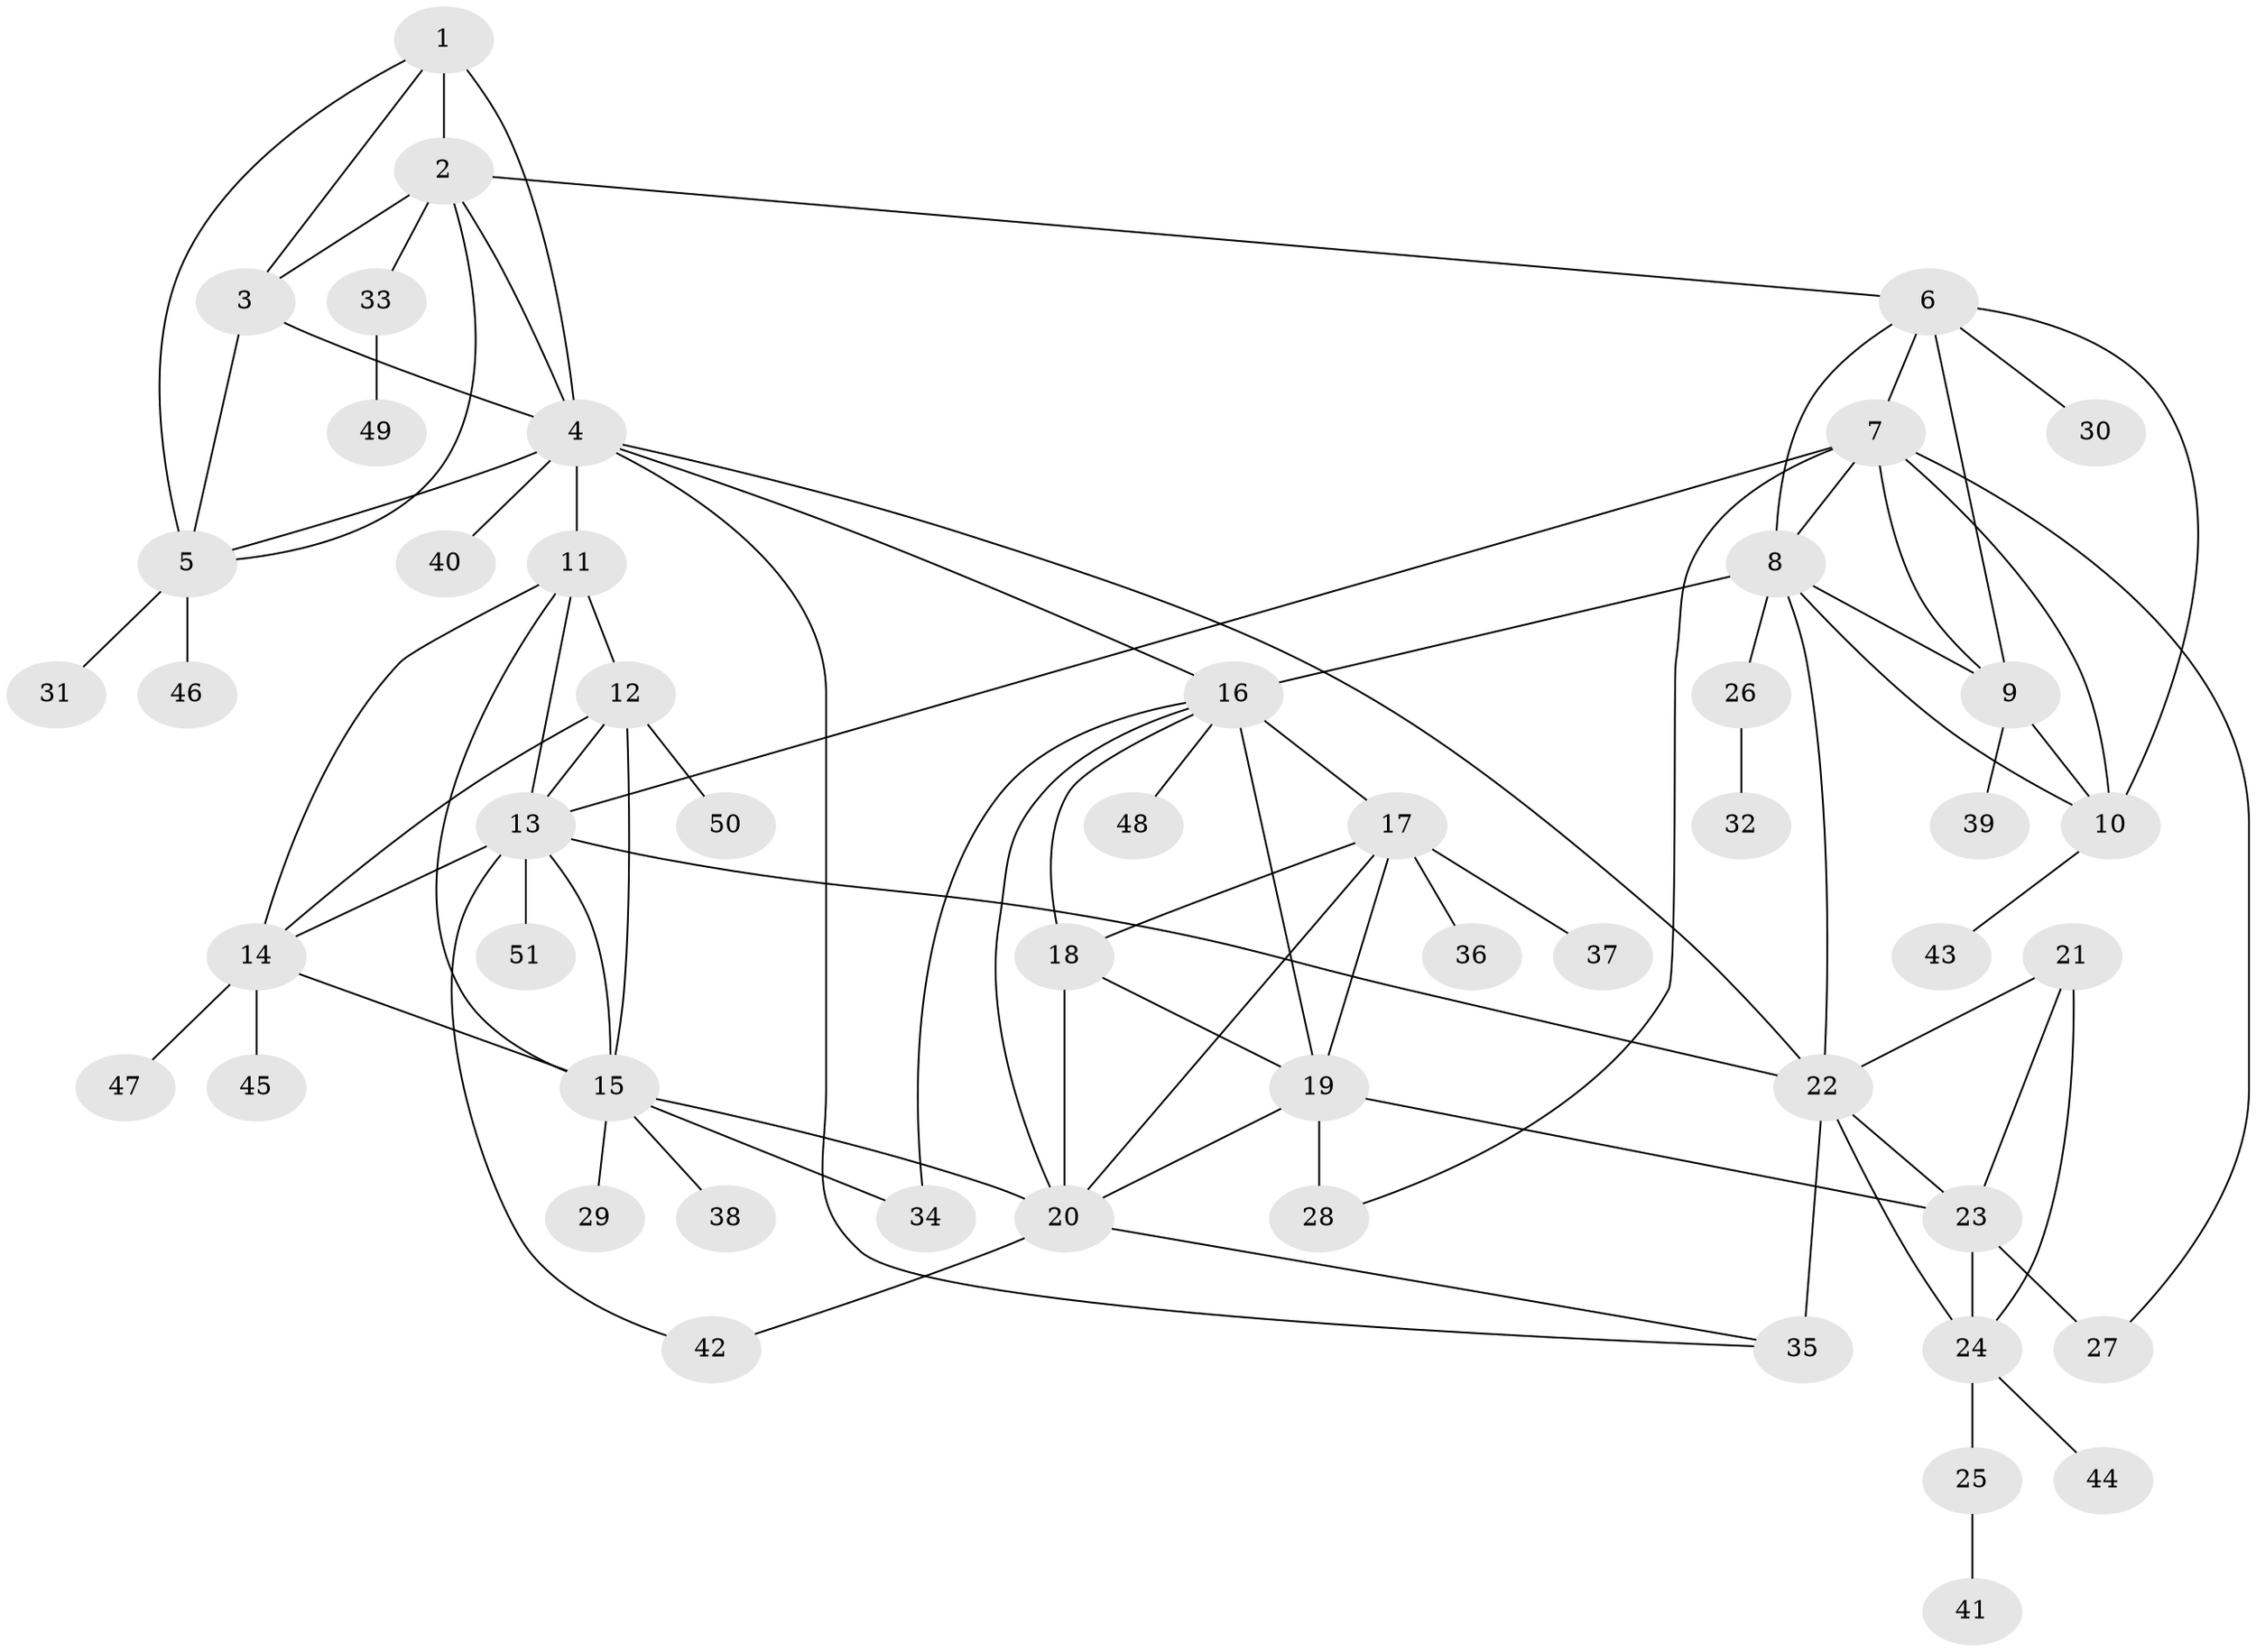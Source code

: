 // original degree distribution, {7: 0.0392156862745098, 6: 0.0392156862745098, 5: 0.0196078431372549, 11: 0.029411764705882353, 8: 0.049019607843137254, 10: 0.00980392156862745, 9: 0.0392156862745098, 4: 0.0196078431372549, 2: 0.17647058823529413, 1: 0.5686274509803921, 3: 0.00980392156862745}
// Generated by graph-tools (version 1.1) at 2025/37/03/09/25 02:37:14]
// undirected, 51 vertices, 89 edges
graph export_dot {
graph [start="1"]
  node [color=gray90,style=filled];
  1;
  2;
  3;
  4;
  5;
  6;
  7;
  8;
  9;
  10;
  11;
  12;
  13;
  14;
  15;
  16;
  17;
  18;
  19;
  20;
  21;
  22;
  23;
  24;
  25;
  26;
  27;
  28;
  29;
  30;
  31;
  32;
  33;
  34;
  35;
  36;
  37;
  38;
  39;
  40;
  41;
  42;
  43;
  44;
  45;
  46;
  47;
  48;
  49;
  50;
  51;
  1 -- 2 [weight=3.0];
  1 -- 3 [weight=1.0];
  1 -- 4 [weight=1.0];
  1 -- 5 [weight=1.0];
  2 -- 3 [weight=1.0];
  2 -- 4 [weight=1.0];
  2 -- 5 [weight=1.0];
  2 -- 6 [weight=1.0];
  2 -- 33 [weight=1.0];
  3 -- 4 [weight=1.0];
  3 -- 5 [weight=1.0];
  4 -- 5 [weight=1.0];
  4 -- 11 [weight=1.0];
  4 -- 16 [weight=1.0];
  4 -- 22 [weight=1.0];
  4 -- 35 [weight=1.0];
  4 -- 40 [weight=2.0];
  5 -- 31 [weight=2.0];
  5 -- 46 [weight=1.0];
  6 -- 7 [weight=1.0];
  6 -- 8 [weight=1.0];
  6 -- 9 [weight=1.0];
  6 -- 10 [weight=1.0];
  6 -- 30 [weight=1.0];
  7 -- 8 [weight=1.0];
  7 -- 9 [weight=1.0];
  7 -- 10 [weight=1.0];
  7 -- 13 [weight=1.0];
  7 -- 27 [weight=1.0];
  7 -- 28 [weight=1.0];
  8 -- 9 [weight=1.0];
  8 -- 10 [weight=1.0];
  8 -- 16 [weight=1.0];
  8 -- 22 [weight=1.0];
  8 -- 26 [weight=3.0];
  9 -- 10 [weight=1.0];
  9 -- 39 [weight=2.0];
  10 -- 43 [weight=1.0];
  11 -- 12 [weight=1.0];
  11 -- 13 [weight=1.0];
  11 -- 14 [weight=1.0];
  11 -- 15 [weight=1.0];
  12 -- 13 [weight=1.0];
  12 -- 14 [weight=1.0];
  12 -- 15 [weight=1.0];
  12 -- 50 [weight=1.0];
  13 -- 14 [weight=1.0];
  13 -- 15 [weight=1.0];
  13 -- 22 [weight=1.0];
  13 -- 42 [weight=1.0];
  13 -- 51 [weight=1.0];
  14 -- 15 [weight=1.0];
  14 -- 45 [weight=1.0];
  14 -- 47 [weight=1.0];
  15 -- 20 [weight=1.0];
  15 -- 29 [weight=3.0];
  15 -- 34 [weight=1.0];
  15 -- 38 [weight=1.0];
  16 -- 17 [weight=1.0];
  16 -- 18 [weight=1.0];
  16 -- 19 [weight=1.0];
  16 -- 20 [weight=1.0];
  16 -- 34 [weight=1.0];
  16 -- 48 [weight=1.0];
  17 -- 18 [weight=1.0];
  17 -- 19 [weight=1.0];
  17 -- 20 [weight=1.0];
  17 -- 36 [weight=1.0];
  17 -- 37 [weight=3.0];
  18 -- 19 [weight=1.0];
  18 -- 20 [weight=1.0];
  19 -- 20 [weight=1.0];
  19 -- 23 [weight=1.0];
  19 -- 28 [weight=2.0];
  20 -- 35 [weight=1.0];
  20 -- 42 [weight=1.0];
  21 -- 22 [weight=2.0];
  21 -- 23 [weight=2.0];
  21 -- 24 [weight=2.0];
  22 -- 23 [weight=1.0];
  22 -- 24 [weight=1.0];
  22 -- 35 [weight=3.0];
  23 -- 24 [weight=1.0];
  23 -- 27 [weight=2.0];
  24 -- 25 [weight=3.0];
  24 -- 44 [weight=1.0];
  25 -- 41 [weight=1.0];
  26 -- 32 [weight=1.0];
  33 -- 49 [weight=1.0];
}
